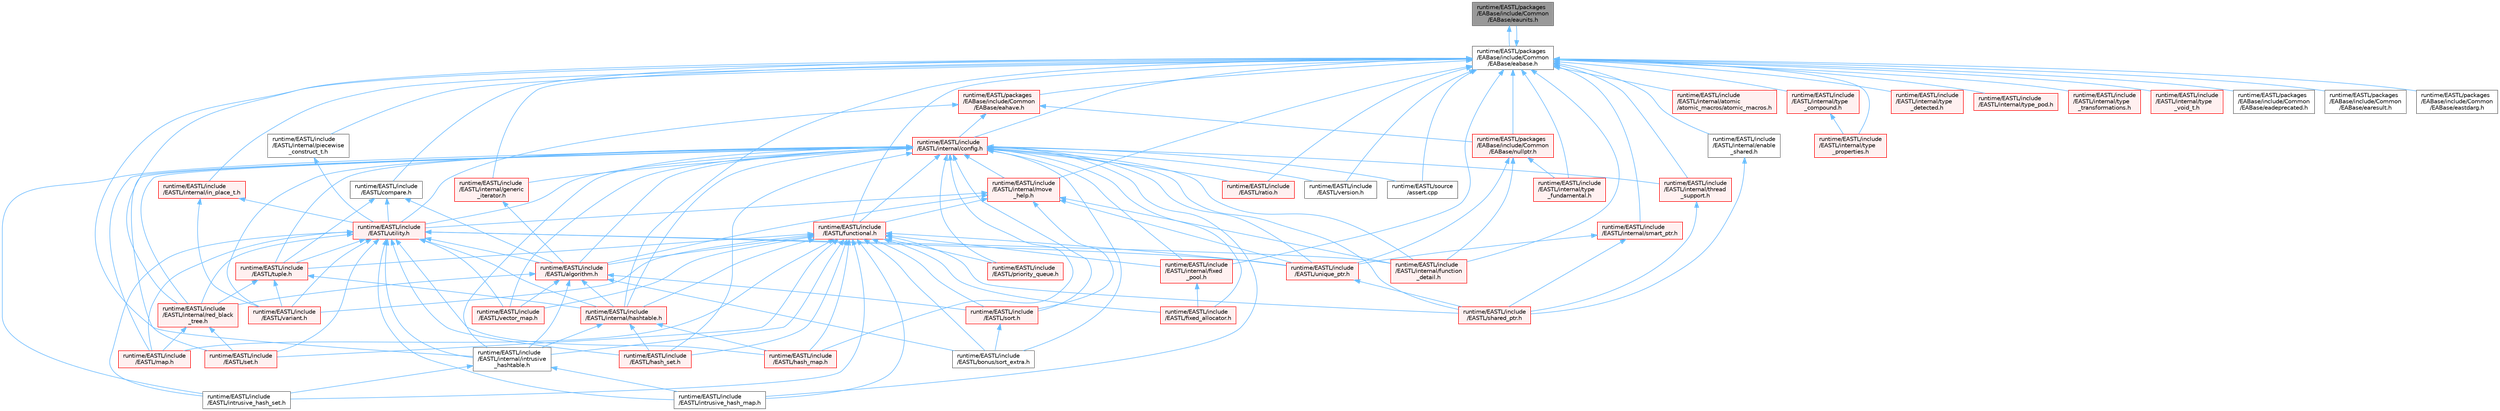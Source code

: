 digraph "runtime/EASTL/packages/EABase/include/Common/EABase/eaunits.h"
{
 // LATEX_PDF_SIZE
  bgcolor="transparent";
  edge [fontname=Helvetica,fontsize=10,labelfontname=Helvetica,labelfontsize=10];
  node [fontname=Helvetica,fontsize=10,shape=box,height=0.2,width=0.4];
  Node1 [id="Node000001",label="runtime/EASTL/packages\l/EABase/include/Common\l/EABase/eaunits.h",height=0.2,width=0.4,color="gray40", fillcolor="grey60", style="filled", fontcolor="black",tooltip=" "];
  Node1 -> Node2 [id="edge1_Node000001_Node000002",dir="back",color="steelblue1",style="solid",tooltip=" "];
  Node2 [id="Node000002",label="runtime/EASTL/packages\l/EABase/include/Common\l/EABase/eabase.h",height=0.2,width=0.4,color="grey40", fillcolor="white", style="filled",URL="$eabase_8h.html",tooltip=" "];
  Node2 -> Node3 [id="edge2_Node000002_Node000003",dir="back",color="steelblue1",style="solid",tooltip=" "];
  Node3 [id="Node000003",label="runtime/EASTL/include\l/EASTL/compare.h",height=0.2,width=0.4,color="grey40", fillcolor="white", style="filled",URL="$compare_8h.html",tooltip=" "];
  Node3 -> Node4 [id="edge3_Node000003_Node000004",dir="back",color="steelblue1",style="solid",tooltip=" "];
  Node4 [id="Node000004",label="runtime/EASTL/include\l/EASTL/algorithm.h",height=0.2,width=0.4,color="red", fillcolor="#FFF0F0", style="filled",URL="$_e_a_s_t_l_2include_2_e_a_s_t_l_2algorithm_8h.html",tooltip=" "];
  Node4 -> Node422 [id="edge4_Node000004_Node000422",dir="back",color="steelblue1",style="solid",tooltip=" "];
  Node422 [id="Node000422",label="runtime/EASTL/include\l/EASTL/bonus/sort_extra.h",height=0.2,width=0.4,color="grey40", fillcolor="white", style="filled",URL="$sort__extra_8h.html",tooltip=" "];
  Node4 -> Node99 [id="edge5_Node000004_Node000099",dir="back",color="steelblue1",style="solid",tooltip=" "];
  Node99 [id="Node000099",label="runtime/EASTL/include\l/EASTL/internal/hashtable.h",height=0.2,width=0.4,color="red", fillcolor="#FFF0F0", style="filled",URL="$hashtable_8h.html",tooltip=" "];
  Node99 -> Node100 [id="edge6_Node000099_Node000100",dir="back",color="steelblue1",style="solid",tooltip=" "];
  Node100 [id="Node000100",label="runtime/EASTL/include\l/EASTL/hash_map.h",height=0.2,width=0.4,color="red", fillcolor="#FFF0F0", style="filled",URL="$hash__map_8h.html",tooltip=" "];
  Node99 -> Node106 [id="edge7_Node000099_Node000106",dir="back",color="steelblue1",style="solid",tooltip=" "];
  Node106 [id="Node000106",label="runtime/EASTL/include\l/EASTL/hash_set.h",height=0.2,width=0.4,color="red", fillcolor="#FFF0F0", style="filled",URL="$hash__set_8h.html",tooltip=" "];
  Node99 -> Node109 [id="edge8_Node000099_Node000109",dir="back",color="steelblue1",style="solid",tooltip=" "];
  Node109 [id="Node000109",label="runtime/EASTL/include\l/EASTL/internal/intrusive\l_hashtable.h",height=0.2,width=0.4,color="grey40", fillcolor="white", style="filled",URL="$intrusive__hashtable_8h.html",tooltip=" "];
  Node109 -> Node110 [id="edge9_Node000109_Node000110",dir="back",color="steelblue1",style="solid",tooltip=" "];
  Node110 [id="Node000110",label="runtime/EASTL/include\l/EASTL/intrusive_hash_map.h",height=0.2,width=0.4,color="grey40", fillcolor="white", style="filled",URL="$intrusive__hash__map_8h.html",tooltip=" "];
  Node109 -> Node111 [id="edge10_Node000109_Node000111",dir="back",color="steelblue1",style="solid",tooltip=" "];
  Node111 [id="Node000111",label="runtime/EASTL/include\l/EASTL/intrusive_hash_set.h",height=0.2,width=0.4,color="grey40", fillcolor="white", style="filled",URL="$intrusive__hash__set_8h.html",tooltip=" "];
  Node4 -> Node109 [id="edge11_Node000004_Node000109",dir="back",color="steelblue1",style="solid",tooltip=" "];
  Node4 -> Node427 [id="edge12_Node000004_Node000427",dir="back",color="steelblue1",style="solid",tooltip=" "];
  Node427 [id="Node000427",label="runtime/EASTL/include\l/EASTL/internal/red_black\l_tree.h",height=0.2,width=0.4,color="red", fillcolor="#FFF0F0", style="filled",URL="$red__black__tree_8h.html",tooltip=" "];
  Node427 -> Node428 [id="edge13_Node000427_Node000428",dir="back",color="steelblue1",style="solid",tooltip=" "];
  Node428 [id="Node000428",label="runtime/EASTL/include\l/EASTL/map.h",height=0.2,width=0.4,color="red", fillcolor="#FFF0F0", style="filled",URL="$_e_a_s_t_l_2include_2_e_a_s_t_l_2map_8h.html",tooltip=" "];
  Node427 -> Node432 [id="edge14_Node000427_Node000432",dir="back",color="steelblue1",style="solid",tooltip=" "];
  Node432 [id="Node000432",label="runtime/EASTL/include\l/EASTL/set.h",height=0.2,width=0.4,color="red", fillcolor="#FFF0F0", style="filled",URL="$set_8h.html",tooltip=" "];
  Node4 -> Node460 [id="edge15_Node000004_Node000460",dir="back",color="steelblue1",style="solid",tooltip=" "];
  Node460 [id="Node000460",label="runtime/EASTL/include\l/EASTL/sort.h",height=0.2,width=0.4,color="red", fillcolor="#FFF0F0", style="filled",URL="$sort_8h.html",tooltip=" "];
  Node460 -> Node422 [id="edge16_Node000460_Node000422",dir="back",color="steelblue1",style="solid",tooltip=" "];
  Node4 -> Node468 [id="edge17_Node000004_Node000468",dir="back",color="steelblue1",style="solid",tooltip=" "];
  Node468 [id="Node000468",label="runtime/EASTL/include\l/EASTL/vector_map.h",height=0.2,width=0.4,color="red", fillcolor="#FFF0F0", style="filled",URL="$_e_a_s_t_l_2include_2_e_a_s_t_l_2vector__map_8h.html",tooltip=" "];
  Node3 -> Node476 [id="edge18_Node000003_Node000476",dir="back",color="steelblue1",style="solid",tooltip=" "];
  Node476 [id="Node000476",label="runtime/EASTL/include\l/EASTL/tuple.h",height=0.2,width=0.4,color="red", fillcolor="#FFF0F0", style="filled",URL="$tuple_8h.html",tooltip=" "];
  Node476 -> Node99 [id="edge19_Node000476_Node000099",dir="back",color="steelblue1",style="solid",tooltip=" "];
  Node476 -> Node427 [id="edge20_Node000476_Node000427",dir="back",color="steelblue1",style="solid",tooltip=" "];
  Node476 -> Node418 [id="edge21_Node000476_Node000418",dir="back",color="steelblue1",style="solid",tooltip=" "];
  Node418 [id="Node000418",label="runtime/EASTL/include\l/EASTL/variant.h",height=0.2,width=0.4,color="red", fillcolor="#FFF0F0", style="filled",URL="$_e_a_s_t_l_2include_2_e_a_s_t_l_2variant_8h.html",tooltip=" "];
  Node3 -> Node477 [id="edge22_Node000003_Node000477",dir="back",color="steelblue1",style="solid",tooltip=" "];
  Node477 [id="Node000477",label="runtime/EASTL/include\l/EASTL/utility.h",height=0.2,width=0.4,color="red", fillcolor="#FFF0F0", style="filled",URL="$_e_a_s_t_l_2include_2_e_a_s_t_l_2utility_8h.html",tooltip=" "];
  Node477 -> Node4 [id="edge23_Node000477_Node000004",dir="back",color="steelblue1",style="solid",tooltip=" "];
  Node477 -> Node100 [id="edge24_Node000477_Node000100",dir="back",color="steelblue1",style="solid",tooltip=" "];
  Node477 -> Node106 [id="edge25_Node000477_Node000106",dir="back",color="steelblue1",style="solid",tooltip=" "];
  Node477 -> Node478 [id="edge26_Node000477_Node000478",dir="back",color="steelblue1",style="solid",tooltip=" "];
  Node478 [id="Node000478",label="runtime/EASTL/include\l/EASTL/internal/function\l_detail.h",height=0.2,width=0.4,color="red", fillcolor="#FFF0F0", style="filled",URL="$function__detail_8h.html",tooltip=" "];
  Node477 -> Node99 [id="edge27_Node000477_Node000099",dir="back",color="steelblue1",style="solid",tooltip=" "];
  Node477 -> Node109 [id="edge28_Node000477_Node000109",dir="back",color="steelblue1",style="solid",tooltip=" "];
  Node477 -> Node427 [id="edge29_Node000477_Node000427",dir="back",color="steelblue1",style="solid",tooltip=" "];
  Node477 -> Node110 [id="edge30_Node000477_Node000110",dir="back",color="steelblue1",style="solid",tooltip=" "];
  Node477 -> Node111 [id="edge31_Node000477_Node000111",dir="back",color="steelblue1",style="solid",tooltip=" "];
  Node477 -> Node428 [id="edge32_Node000477_Node000428",dir="back",color="steelblue1",style="solid",tooltip=" "];
  Node477 -> Node432 [id="edge33_Node000477_Node000432",dir="back",color="steelblue1",style="solid",tooltip=" "];
  Node477 -> Node476 [id="edge34_Node000477_Node000476",dir="back",color="steelblue1",style="solid",tooltip=" "];
  Node477 -> Node456 [id="edge35_Node000477_Node000456",dir="back",color="steelblue1",style="solid",tooltip=" "];
  Node456 [id="Node000456",label="runtime/EASTL/include\l/EASTL/unique_ptr.h",height=0.2,width=0.4,color="red", fillcolor="#FFF0F0", style="filled",URL="$unique__ptr_8h.html",tooltip=" "];
  Node456 -> Node94 [id="edge36_Node000456_Node000094",dir="back",color="steelblue1",style="solid",tooltip=" "];
  Node94 [id="Node000094",label="runtime/EASTL/include\l/EASTL/shared_ptr.h",height=0.2,width=0.4,color="red", fillcolor="#FFF0F0", style="filled",URL="$shared__ptr_8h.html",tooltip=" "];
  Node477 -> Node418 [id="edge37_Node000477_Node000418",dir="back",color="steelblue1",style="solid",tooltip=" "];
  Node477 -> Node468 [id="edge38_Node000477_Node000468",dir="back",color="steelblue1",style="solid",tooltip=" "];
  Node2 -> Node481 [id="edge39_Node000002_Node000481",dir="back",color="steelblue1",style="solid",tooltip=" "];
  Node481 [id="Node000481",label="runtime/EASTL/include\l/EASTL/functional.h",height=0.2,width=0.4,color="red", fillcolor="#FFF0F0", style="filled",URL="$_e_a_s_t_l_2include_2_e_a_s_t_l_2functional_8h.html",tooltip=" "];
  Node481 -> Node4 [id="edge40_Node000481_Node000004",dir="back",color="steelblue1",style="solid",tooltip=" "];
  Node481 -> Node422 [id="edge41_Node000481_Node000422",dir="back",color="steelblue1",style="solid",tooltip=" "];
  Node481 -> Node443 [id="edge42_Node000481_Node000443",dir="back",color="steelblue1",style="solid",tooltip=" "];
  Node443 [id="Node000443",label="runtime/EASTL/include\l/EASTL/fixed_allocator.h",height=0.2,width=0.4,color="red", fillcolor="#FFF0F0", style="filled",URL="$fixed__allocator_8h.html",tooltip=" "];
  Node481 -> Node100 [id="edge43_Node000481_Node000100",dir="back",color="steelblue1",style="solid",tooltip=" "];
  Node481 -> Node106 [id="edge44_Node000481_Node000106",dir="back",color="steelblue1",style="solid",tooltip=" "];
  Node481 -> Node445 [id="edge45_Node000481_Node000445",dir="back",color="steelblue1",style="solid",tooltip=" "];
  Node445 [id="Node000445",label="runtime/EASTL/include\l/EASTL/internal/fixed\l_pool.h",height=0.2,width=0.4,color="red", fillcolor="#FFF0F0", style="filled",URL="$fixed__pool_8h.html",tooltip=" "];
  Node445 -> Node443 [id="edge46_Node000445_Node000443",dir="back",color="steelblue1",style="solid",tooltip=" "];
  Node481 -> Node99 [id="edge47_Node000481_Node000099",dir="back",color="steelblue1",style="solid",tooltip=" "];
  Node481 -> Node109 [id="edge48_Node000481_Node000109",dir="back",color="steelblue1",style="solid",tooltip=" "];
  Node481 -> Node110 [id="edge49_Node000481_Node000110",dir="back",color="steelblue1",style="solid",tooltip=" "];
  Node481 -> Node111 [id="edge50_Node000481_Node000111",dir="back",color="steelblue1",style="solid",tooltip=" "];
  Node481 -> Node428 [id="edge51_Node000481_Node000428",dir="back",color="steelblue1",style="solid",tooltip=" "];
  Node481 -> Node464 [id="edge52_Node000481_Node000464",dir="back",color="steelblue1",style="solid",tooltip=" "];
  Node464 [id="Node000464",label="runtime/EASTL/include\l/EASTL/priority_queue.h",height=0.2,width=0.4,color="red", fillcolor="#FFF0F0", style="filled",URL="$_e_a_s_t_l_2include_2_e_a_s_t_l_2priority__queue_8h.html",tooltip=" "];
  Node481 -> Node432 [id="edge53_Node000481_Node000432",dir="back",color="steelblue1",style="solid",tooltip=" "];
  Node481 -> Node94 [id="edge54_Node000481_Node000094",dir="back",color="steelblue1",style="solid",tooltip=" "];
  Node481 -> Node460 [id="edge55_Node000481_Node000460",dir="back",color="steelblue1",style="solid",tooltip=" "];
  Node481 -> Node476 [id="edge56_Node000481_Node000476",dir="back",color="steelblue1",style="solid",tooltip=" "];
  Node481 -> Node456 [id="edge57_Node000481_Node000456",dir="back",color="steelblue1",style="solid",tooltip=" "];
  Node481 -> Node418 [id="edge58_Node000481_Node000418",dir="back",color="steelblue1",style="solid",tooltip=" "];
  Node481 -> Node468 [id="edge59_Node000481_Node000468",dir="back",color="steelblue1",style="solid",tooltip=" "];
  Node2 -> Node484 [id="edge60_Node000002_Node000484",dir="back",color="steelblue1",style="solid",tooltip=" "];
  Node484 [id="Node000484",label="runtime/EASTL/include\l/EASTL/internal/atomic\l/atomic_macros/atomic_macros.h",height=0.2,width=0.4,color="red", fillcolor="#FFF0F0", style="filled",URL="$atomic__macros_2atomic__macros_8h.html",tooltip=" "];
  Node2 -> Node486 [id="edge61_Node000002_Node000486",dir="back",color="steelblue1",style="solid",tooltip=" "];
  Node486 [id="Node000486",label="runtime/EASTL/include\l/EASTL/internal/config.h",height=0.2,width=0.4,color="red", fillcolor="#FFF0F0", style="filled",URL="$config_8h.html",tooltip=" "];
  Node486 -> Node4 [id="edge62_Node000486_Node000004",dir="back",color="steelblue1",style="solid",tooltip=" "];
  Node486 -> Node422 [id="edge63_Node000486_Node000422",dir="back",color="steelblue1",style="solid",tooltip=" "];
  Node486 -> Node443 [id="edge64_Node000486_Node000443",dir="back",color="steelblue1",style="solid",tooltip=" "];
  Node486 -> Node481 [id="edge65_Node000486_Node000481",dir="back",color="steelblue1",style="solid",tooltip=" "];
  Node486 -> Node100 [id="edge66_Node000486_Node000100",dir="back",color="steelblue1",style="solid",tooltip=" "];
  Node486 -> Node106 [id="edge67_Node000486_Node000106",dir="back",color="steelblue1",style="solid",tooltip=" "];
  Node486 -> Node445 [id="edge68_Node000486_Node000445",dir="back",color="steelblue1",style="solid",tooltip=" "];
  Node486 -> Node478 [id="edge69_Node000486_Node000478",dir="back",color="steelblue1",style="solid",tooltip=" "];
  Node486 -> Node501 [id="edge70_Node000486_Node000501",dir="back",color="steelblue1",style="solid",tooltip=" "];
  Node501 [id="Node000501",label="runtime/EASTL/include\l/EASTL/internal/generic\l_iterator.h",height=0.2,width=0.4,color="red", fillcolor="#FFF0F0", style="filled",URL="$generic__iterator_8h.html",tooltip=" "];
  Node501 -> Node4 [id="edge71_Node000501_Node000004",dir="back",color="steelblue1",style="solid",tooltip=" "];
  Node486 -> Node99 [id="edge72_Node000486_Node000099",dir="back",color="steelblue1",style="solid",tooltip=" "];
  Node486 -> Node109 [id="edge73_Node000486_Node000109",dir="back",color="steelblue1",style="solid",tooltip=" "];
  Node486 -> Node508 [id="edge74_Node000486_Node000508",dir="back",color="steelblue1",style="solid",tooltip=" "];
  Node508 [id="Node000508",label="runtime/EASTL/include\l/EASTL/internal/move\l_help.h",height=0.2,width=0.4,color="red", fillcolor="#FFF0F0", style="filled",URL="$move__help_8h.html",tooltip=" "];
  Node508 -> Node4 [id="edge75_Node000508_Node000004",dir="back",color="steelblue1",style="solid",tooltip=" "];
  Node508 -> Node481 [id="edge76_Node000508_Node000481",dir="back",color="steelblue1",style="solid",tooltip=" "];
  Node508 -> Node478 [id="edge77_Node000508_Node000478",dir="back",color="steelblue1",style="solid",tooltip=" "];
  Node508 -> Node460 [id="edge78_Node000508_Node000460",dir="back",color="steelblue1",style="solid",tooltip=" "];
  Node508 -> Node456 [id="edge79_Node000508_Node000456",dir="back",color="steelblue1",style="solid",tooltip=" "];
  Node508 -> Node477 [id="edge80_Node000508_Node000477",dir="back",color="steelblue1",style="solid",tooltip=" "];
  Node486 -> Node427 [id="edge81_Node000486_Node000427",dir="back",color="steelblue1",style="solid",tooltip=" "];
  Node486 -> Node511 [id="edge82_Node000486_Node000511",dir="back",color="steelblue1",style="solid",tooltip=" "];
  Node511 [id="Node000511",label="runtime/EASTL/include\l/EASTL/internal/thread\l_support.h",height=0.2,width=0.4,color="red", fillcolor="#FFF0F0", style="filled",URL="$thread__support_8h.html",tooltip=" "];
  Node511 -> Node94 [id="edge83_Node000511_Node000094",dir="back",color="steelblue1",style="solid",tooltip=" "];
  Node486 -> Node110 [id="edge84_Node000486_Node000110",dir="back",color="steelblue1",style="solid",tooltip=" "];
  Node486 -> Node111 [id="edge85_Node000486_Node000111",dir="back",color="steelblue1",style="solid",tooltip=" "];
  Node486 -> Node428 [id="edge86_Node000486_Node000428",dir="back",color="steelblue1",style="solid",tooltip=" "];
  Node486 -> Node464 [id="edge87_Node000486_Node000464",dir="back",color="steelblue1",style="solid",tooltip=" "];
  Node486 -> Node518 [id="edge88_Node000486_Node000518",dir="back",color="steelblue1",style="solid",tooltip=" "];
  Node518 [id="Node000518",label="runtime/EASTL/include\l/EASTL/ratio.h",height=0.2,width=0.4,color="red", fillcolor="#FFF0F0", style="filled",URL="$ratio_8h.html",tooltip=" "];
  Node486 -> Node432 [id="edge89_Node000486_Node000432",dir="back",color="steelblue1",style="solid",tooltip=" "];
  Node486 -> Node94 [id="edge90_Node000486_Node000094",dir="back",color="steelblue1",style="solid",tooltip=" "];
  Node486 -> Node460 [id="edge91_Node000486_Node000460",dir="back",color="steelblue1",style="solid",tooltip=" "];
  Node486 -> Node476 [id="edge92_Node000486_Node000476",dir="back",color="steelblue1",style="solid",tooltip=" "];
  Node486 -> Node456 [id="edge93_Node000486_Node000456",dir="back",color="steelblue1",style="solid",tooltip=" "];
  Node486 -> Node477 [id="edge94_Node000486_Node000477",dir="back",color="steelblue1",style="solid",tooltip=" "];
  Node486 -> Node418 [id="edge95_Node000486_Node000418",dir="back",color="steelblue1",style="solid",tooltip=" "];
  Node486 -> Node468 [id="edge96_Node000486_Node000468",dir="back",color="steelblue1",style="solid",tooltip=" "];
  Node486 -> Node525 [id="edge97_Node000486_Node000525",dir="back",color="steelblue1",style="solid",tooltip=" "];
  Node525 [id="Node000525",label="runtime/EASTL/include\l/EASTL/version.h",height=0.2,width=0.4,color="grey40", fillcolor="white", style="filled",URL="$_e_a_s_t_l_2include_2_e_a_s_t_l_2version_8h.html",tooltip=" "];
  Node486 -> Node526 [id="edge98_Node000486_Node000526",dir="back",color="steelblue1",style="solid",tooltip=" "];
  Node526 [id="Node000526",label="runtime/EASTL/source\l/assert.cpp",height=0.2,width=0.4,color="grey40", fillcolor="white", style="filled",URL="$assert_8cpp.html",tooltip=" "];
  Node2 -> Node527 [id="edge99_Node000002_Node000527",dir="back",color="steelblue1",style="solid",tooltip=" "];
  Node527 [id="Node000527",label="runtime/EASTL/include\l/EASTL/internal/enable\l_shared.h",height=0.2,width=0.4,color="grey40", fillcolor="white", style="filled",URL="$enable__shared_8h.html",tooltip=" "];
  Node527 -> Node94 [id="edge100_Node000527_Node000094",dir="back",color="steelblue1",style="solid",tooltip=" "];
  Node2 -> Node445 [id="edge101_Node000002_Node000445",dir="back",color="steelblue1",style="solid",tooltip=" "];
  Node2 -> Node478 [id="edge102_Node000002_Node000478",dir="back",color="steelblue1",style="solid",tooltip=" "];
  Node2 -> Node501 [id="edge103_Node000002_Node000501",dir="back",color="steelblue1",style="solid",tooltip=" "];
  Node2 -> Node99 [id="edge104_Node000002_Node000099",dir="back",color="steelblue1",style="solid",tooltip=" "];
  Node2 -> Node528 [id="edge105_Node000002_Node000528",dir="back",color="steelblue1",style="solid",tooltip=" "];
  Node528 [id="Node000528",label="runtime/EASTL/include\l/EASTL/internal/in_place_t.h",height=0.2,width=0.4,color="red", fillcolor="#FFF0F0", style="filled",URL="$in__place__t_8h.html",tooltip=" "];
  Node528 -> Node477 [id="edge106_Node000528_Node000477",dir="back",color="steelblue1",style="solid",tooltip=" "];
  Node528 -> Node418 [id="edge107_Node000528_Node000418",dir="back",color="steelblue1",style="solid",tooltip=" "];
  Node2 -> Node109 [id="edge108_Node000002_Node000109",dir="back",color="steelblue1",style="solid",tooltip=" "];
  Node2 -> Node508 [id="edge109_Node000002_Node000508",dir="back",color="steelblue1",style="solid",tooltip=" "];
  Node2 -> Node529 [id="edge110_Node000002_Node000529",dir="back",color="steelblue1",style="solid",tooltip=" "];
  Node529 [id="Node000529",label="runtime/EASTL/include\l/EASTL/internal/piecewise\l_construct_t.h",height=0.2,width=0.4,color="grey40", fillcolor="white", style="filled",URL="$piecewise__construct__t_8h.html",tooltip=" "];
  Node529 -> Node477 [id="edge111_Node000529_Node000477",dir="back",color="steelblue1",style="solid",tooltip=" "];
  Node2 -> Node427 [id="edge112_Node000002_Node000427",dir="back",color="steelblue1",style="solid",tooltip=" "];
  Node2 -> Node450 [id="edge113_Node000002_Node000450",dir="back",color="steelblue1",style="solid",tooltip=" "];
  Node450 [id="Node000450",label="runtime/EASTL/include\l/EASTL/internal/smart_ptr.h",height=0.2,width=0.4,color="red", fillcolor="#FFF0F0", style="filled",URL="$smart__ptr_8h.html",tooltip=" "];
  Node450 -> Node94 [id="edge114_Node000450_Node000094",dir="back",color="steelblue1",style="solid",tooltip=" "];
  Node450 -> Node456 [id="edge115_Node000450_Node000456",dir="back",color="steelblue1",style="solid",tooltip=" "];
  Node2 -> Node511 [id="edge116_Node000002_Node000511",dir="back",color="steelblue1",style="solid",tooltip=" "];
  Node2 -> Node530 [id="edge117_Node000002_Node000530",dir="back",color="steelblue1",style="solid",tooltip=" "];
  Node530 [id="Node000530",label="runtime/EASTL/include\l/EASTL/internal/type\l_compound.h",height=0.2,width=0.4,color="red", fillcolor="#FFF0F0", style="filled",URL="$type__compound_8h.html",tooltip=" "];
  Node530 -> Node531 [id="edge118_Node000530_Node000531",dir="back",color="steelblue1",style="solid",tooltip=" "];
  Node531 [id="Node000531",label="runtime/EASTL/include\l/EASTL/internal/type\l_properties.h",height=0.2,width=0.4,color="red", fillcolor="#FFF0F0", style="filled",URL="$type__properties_8h.html",tooltip=" "];
  Node2 -> Node522 [id="edge119_Node000002_Node000522",dir="back",color="steelblue1",style="solid",tooltip=" "];
  Node522 [id="Node000522",label="runtime/EASTL/include\l/EASTL/internal/type\l_detected.h",height=0.2,width=0.4,color="red", fillcolor="#FFF0F0", style="filled",URL="$type__detected_8h.html",tooltip=" "];
  Node2 -> Node532 [id="edge120_Node000002_Node000532",dir="back",color="steelblue1",style="solid",tooltip=" "];
  Node532 [id="Node000532",label="runtime/EASTL/include\l/EASTL/internal/type\l_fundamental.h",height=0.2,width=0.4,color="red", fillcolor="#FFF0F0", style="filled",URL="$type__fundamental_8h.html",tooltip=" "];
  Node2 -> Node523 [id="edge121_Node000002_Node000523",dir="back",color="steelblue1",style="solid",tooltip=" "];
  Node523 [id="Node000523",label="runtime/EASTL/include\l/EASTL/internal/type_pod.h",height=0.2,width=0.4,color="red", fillcolor="#FFF0F0", style="filled",URL="$type__pod_8h.html",tooltip=" "];
  Node2 -> Node531 [id="edge122_Node000002_Node000531",dir="back",color="steelblue1",style="solid",tooltip=" "];
  Node2 -> Node533 [id="edge123_Node000002_Node000533",dir="back",color="steelblue1",style="solid",tooltip=" "];
  Node533 [id="Node000533",label="runtime/EASTL/include\l/EASTL/internal/type\l_transformations.h",height=0.2,width=0.4,color="red", fillcolor="#FFF0F0", style="filled",URL="$type__transformations_8h.html",tooltip=" "];
  Node2 -> Node534 [id="edge124_Node000002_Node000534",dir="back",color="steelblue1",style="solid",tooltip=" "];
  Node534 [id="Node000534",label="runtime/EASTL/include\l/EASTL/internal/type\l_void_t.h",height=0.2,width=0.4,color="red", fillcolor="#FFF0F0", style="filled",URL="$type__void__t_8h.html",tooltip=" "];
  Node2 -> Node518 [id="edge125_Node000002_Node000518",dir="back",color="steelblue1",style="solid",tooltip=" "];
  Node2 -> Node525 [id="edge126_Node000002_Node000525",dir="back",color="steelblue1",style="solid",tooltip=" "];
  Node2 -> Node535 [id="edge127_Node000002_Node000535",dir="back",color="steelblue1",style="solid",tooltip=" "];
  Node535 [id="Node000535",label="runtime/EASTL/packages\l/EABase/include/Common\l/EABase/eadeprecated.h",height=0.2,width=0.4,color="grey40", fillcolor="white", style="filled",URL="$eadeprecated_8h.html",tooltip=" "];
  Node2 -> Node536 [id="edge128_Node000002_Node000536",dir="back",color="steelblue1",style="solid",tooltip=" "];
  Node536 [id="Node000536",label="runtime/EASTL/packages\l/EABase/include/Common\l/EABase/eahave.h",height=0.2,width=0.4,color="red", fillcolor="#FFF0F0", style="filled",URL="$eahave_8h.html",tooltip=" "];
  Node536 -> Node486 [id="edge129_Node000536_Node000486",dir="back",color="steelblue1",style="solid",tooltip=" "];
  Node536 -> Node477 [id="edge130_Node000536_Node000477",dir="back",color="steelblue1",style="solid",tooltip=" "];
  Node536 -> Node537 [id="edge131_Node000536_Node000537",dir="back",color="steelblue1",style="solid",tooltip=" "];
  Node537 [id="Node000537",label="runtime/EASTL/packages\l/EABase/include/Common\l/EABase/nullptr.h",height=0.2,width=0.4,color="red", fillcolor="#FFF0F0", style="filled",URL="$nullptr_8h.html",tooltip=" "];
  Node537 -> Node478 [id="edge132_Node000537_Node000478",dir="back",color="steelblue1",style="solid",tooltip=" "];
  Node537 -> Node532 [id="edge133_Node000537_Node000532",dir="back",color="steelblue1",style="solid",tooltip=" "];
  Node537 -> Node456 [id="edge134_Node000537_Node000456",dir="back",color="steelblue1",style="solid",tooltip=" "];
  Node2 -> Node538 [id="edge135_Node000002_Node000538",dir="back",color="steelblue1",style="solid",tooltip=" "];
  Node538 [id="Node000538",label="runtime/EASTL/packages\l/EABase/include/Common\l/EABase/earesult.h",height=0.2,width=0.4,color="grey40", fillcolor="white", style="filled",URL="$earesult_8h.html",tooltip=" "];
  Node2 -> Node539 [id="edge136_Node000002_Node000539",dir="back",color="steelblue1",style="solid",tooltip=" "];
  Node539 [id="Node000539",label="runtime/EASTL/packages\l/EABase/include/Common\l/EABase/eastdarg.h",height=0.2,width=0.4,color="grey40", fillcolor="white", style="filled",URL="$eastdarg_8h.html",tooltip=" "];
  Node2 -> Node1 [id="edge137_Node000002_Node000001",dir="back",color="steelblue1",style="solid",tooltip=" "];
  Node2 -> Node537 [id="edge138_Node000002_Node000537",dir="back",color="steelblue1",style="solid",tooltip=" "];
  Node2 -> Node526 [id="edge139_Node000002_Node000526",dir="back",color="steelblue1",style="solid",tooltip=" "];
}
